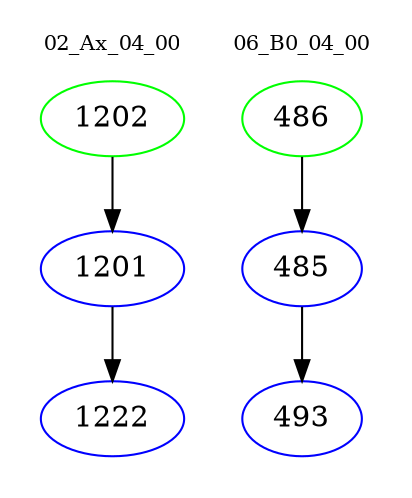 digraph{
subgraph cluster_0 {
color = white
label = "02_Ax_04_00";
fontsize=10;
T0_1202 [label="1202", color="green"]
T0_1202 -> T0_1201 [color="black"]
T0_1201 [label="1201", color="blue"]
T0_1201 -> T0_1222 [color="black"]
T0_1222 [label="1222", color="blue"]
}
subgraph cluster_1 {
color = white
label = "06_B0_04_00";
fontsize=10;
T1_486 [label="486", color="green"]
T1_486 -> T1_485 [color="black"]
T1_485 [label="485", color="blue"]
T1_485 -> T1_493 [color="black"]
T1_493 [label="493", color="blue"]
}
}
